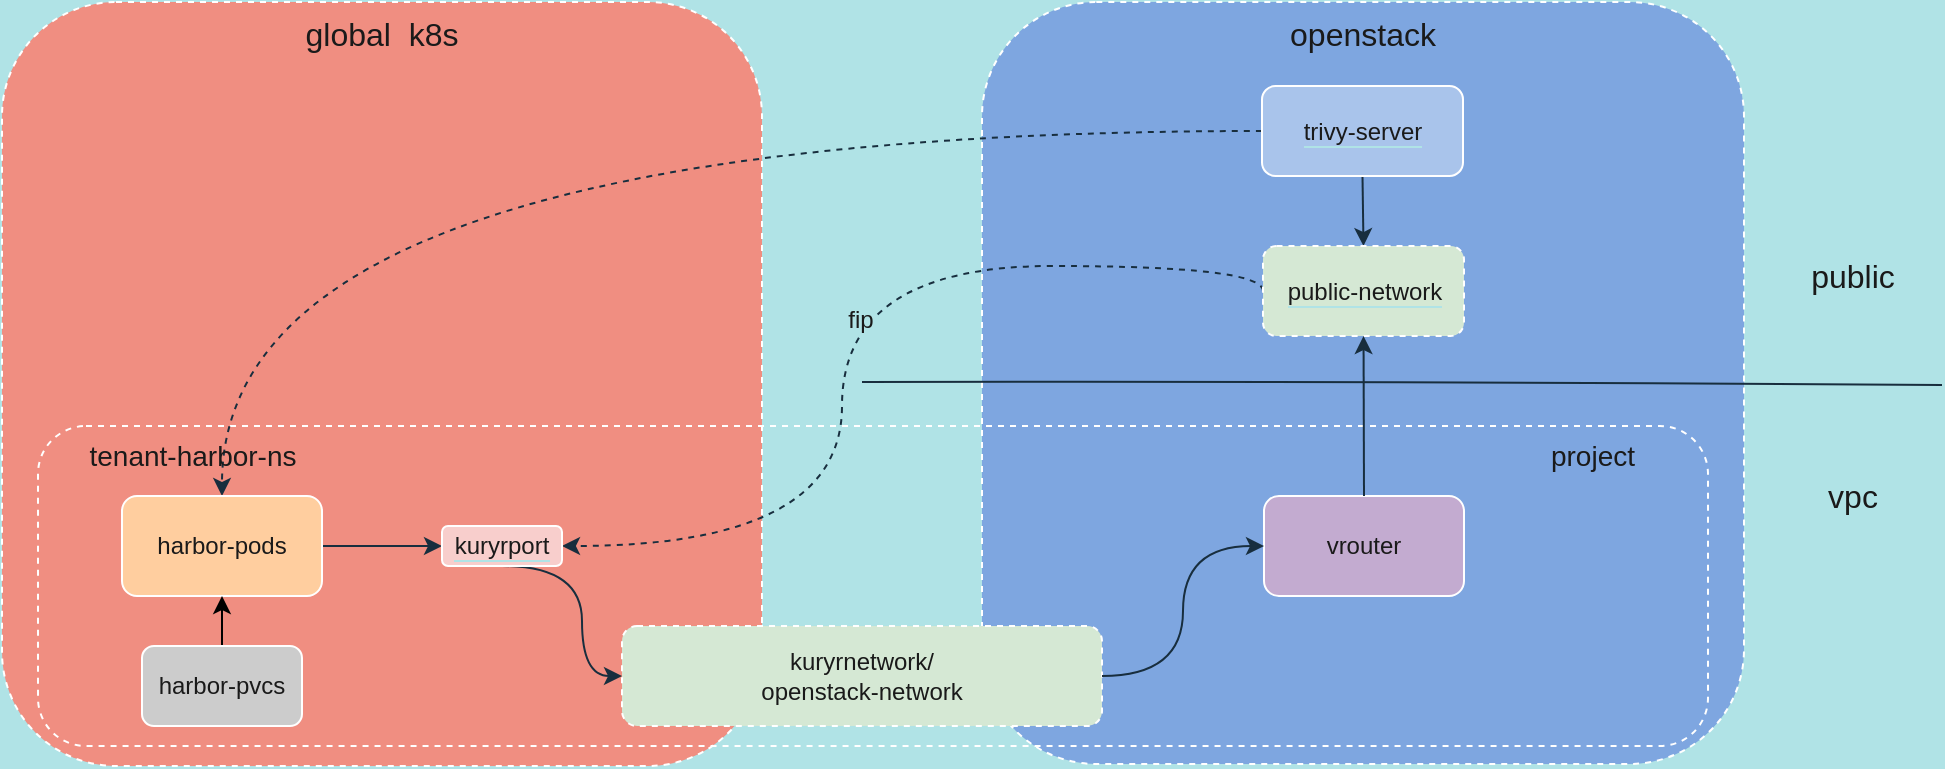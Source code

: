 <mxfile version="20.5.3" type="github">
  <diagram id="Bw5U5ilo471GasQTLUOP" name="第 1 页">
    <mxGraphModel dx="1188" dy="711" grid="1" gridSize="10" guides="1" tooltips="1" connect="1" arrows="1" fold="1" page="1" pageScale="1" pageWidth="827" pageHeight="1169" background="#B0E3E6" math="0" shadow="0">
      <root>
        <mxCell id="0" />
        <mxCell id="1" parent="0" />
        <mxCell id="jF7H6Y1LhgNsABGmbEs7-26" value="global &amp;nbsp;k8s" style="rounded=1;whiteSpace=wrap;html=1;fontSize=16;dashed=1;verticalAlign=top;fillColor=#F08E81;strokeColor=#FFFFFF;fontColor=#1A1A1A;" parent="1" vertex="1">
          <mxGeometry x="100" y="498" width="380" height="382" as="geometry" />
        </mxCell>
        <mxCell id="jF7H6Y1LhgNsABGmbEs7-3" value="&lt;font style=&quot;font-size: 16px;&quot;&gt;openstack&lt;/font&gt;" style="whiteSpace=wrap;html=1;aspect=fixed;dashed=1;align=center;verticalAlign=top;rounded=1;fillColor=#7EA6E0;strokeColor=#FFFFFF;fontColor=#1A1A1A;" parent="1" vertex="1">
          <mxGeometry x="590" y="498" width="381" height="381" as="geometry" />
        </mxCell>
        <mxCell id="jF7H6Y1LhgNsABGmbEs7-9" value="" style="endArrow=none;html=1;rounded=1;fontSize=12;curved=1;labelBackgroundColor=#B0E3E6;strokeColor=#182E3E;fontColor=#1A1A1A;" parent="1" edge="1">
          <mxGeometry width="50" height="50" relative="1" as="geometry">
            <mxPoint x="530" y="688" as="sourcePoint" />
            <mxPoint x="1070" y="689.5" as="targetPoint" />
            <Array as="points">
              <mxPoint x="800" y="687.5" />
            </Array>
          </mxGeometry>
        </mxCell>
        <mxCell id="jF7H6Y1LhgNsABGmbEs7-11" value="public" style="text;html=1;resizable=0;autosize=1;align=center;verticalAlign=middle;points=[];fillColor=none;strokeColor=none;rounded=1;fontSize=16;fontColor=#1A1A1A;" parent="1" vertex="1">
          <mxGeometry x="990" y="620" width="70" height="30" as="geometry" />
        </mxCell>
        <mxCell id="jF7H6Y1LhgNsABGmbEs7-12" value="vpc" style="text;html=1;resizable=0;autosize=1;align=center;verticalAlign=middle;points=[];fillColor=none;strokeColor=none;rounded=1;fontSize=16;fontColor=#1A1A1A;" parent="1" vertex="1">
          <mxGeometry x="1000" y="730" width="50" height="30" as="geometry" />
        </mxCell>
        <mxCell id="jF7H6Y1LhgNsABGmbEs7-40" style="edgeStyle=orthogonalEdgeStyle;curved=1;rounded=1;orthogonalLoop=1;jettySize=auto;html=1;exitX=0.5;exitY=1;exitDx=0;exitDy=0;entryX=0.5;entryY=0;entryDx=0;entryDy=0;fontSize=14;labelBackgroundColor=#B0E3E6;strokeColor=#182E3E;fontColor=#1A1A1A;" parent="1" source="jF7H6Y1LhgNsABGmbEs7-34" target="jF7H6Y1LhgNsABGmbEs7-38" edge="1">
          <mxGeometry relative="1" as="geometry" />
        </mxCell>
        <mxCell id="jF7H6Y1LhgNsABGmbEs7-43" value="" style="rounded=1;whiteSpace=wrap;html=1;dashed=1;labelBackgroundColor=#B0E3E6;fontSize=14;verticalAlign=top;fillColor=none;strokeColor=#FFFFFF;fontColor=#1A1A1A;" parent="1" vertex="1">
          <mxGeometry x="118" y="710" width="835" height="160" as="geometry" />
        </mxCell>
        <mxCell id="jF7H6Y1LhgNsABGmbEs7-44" style="edgeStyle=orthogonalEdgeStyle;curved=1;rounded=1;orthogonalLoop=1;jettySize=auto;html=1;exitX=0;exitY=0.5;exitDx=0;exitDy=0;entryX=0.5;entryY=0;entryDx=0;entryDy=0;dashed=1;fontSize=14;labelBackgroundColor=#B0E3E6;strokeColor=#182E3E;fontColor=#1A1A1A;" parent="1" source="jF7H6Y1LhgNsABGmbEs7-34" target="jF7H6Y1LhgNsABGmbEs7-14" edge="1">
          <mxGeometry relative="1" as="geometry" />
        </mxCell>
        <mxCell id="jF7H6Y1LhgNsABGmbEs7-48" style="edgeStyle=orthogonalEdgeStyle;curved=1;rounded=1;orthogonalLoop=1;jettySize=auto;html=1;exitX=0;exitY=0.5;exitDx=0;exitDy=0;entryX=1;entryY=0.5;entryDx=0;entryDy=0;fontSize=12;dashed=1;labelBackgroundColor=#B0E3E6;strokeColor=#182E3E;fontColor=#1A1A1A;" parent="1" source="jF7H6Y1LhgNsABGmbEs7-38" target="jF7H6Y1LhgNsABGmbEs7-45" edge="1">
          <mxGeometry relative="1" as="geometry">
            <Array as="points">
              <mxPoint x="731" y="630" />
              <mxPoint x="520" y="630" />
              <mxPoint x="520" y="770" />
            </Array>
          </mxGeometry>
        </mxCell>
        <mxCell id="jF7H6Y1LhgNsABGmbEs7-49" value="fip" style="edgeLabel;html=1;align=center;verticalAlign=middle;resizable=0;points=[];fontSize=12;labelBackgroundColor=#B0E3E6;fontColor=#1A1A1A;" parent="jF7H6Y1LhgNsABGmbEs7-48" vertex="1" connectable="0">
          <mxGeometry x="-0.005" y="9" relative="1" as="geometry">
            <mxPoint as="offset" />
          </mxGeometry>
        </mxCell>
        <mxCell id="jF7H6Y1LhgNsABGmbEs7-38" value="&lt;span style=&quot;background-color: rgb(213, 232, 212);&quot;&gt;public-network&lt;/span&gt;" style="rounded=1;whiteSpace=wrap;html=1;labelBackgroundColor=#B0E3E6;fontSize=12;dashed=1;fillColor=#D5E8D4;strokeColor=#FFFFFF;fontColor=#1A1A1A;" parent="1" vertex="1">
          <mxGeometry x="730.5" y="620" width="100.5" height="45" as="geometry" />
        </mxCell>
        <mxCell id="jF7H6Y1LhgNsABGmbEs7-46" style="edgeStyle=orthogonalEdgeStyle;curved=1;rounded=1;orthogonalLoop=1;jettySize=auto;html=1;exitX=1;exitY=0.5;exitDx=0;exitDy=0;entryX=0;entryY=0.5;entryDx=0;entryDy=0;fontSize=12;labelBackgroundColor=#B0E3E6;strokeColor=#182E3E;fontColor=#1A1A1A;" parent="1" source="jF7H6Y1LhgNsABGmbEs7-14" target="jF7H6Y1LhgNsABGmbEs7-45" edge="1">
          <mxGeometry relative="1" as="geometry" />
        </mxCell>
        <mxCell id="jF7H6Y1LhgNsABGmbEs7-14" value="harbor-pods" style="rounded=1;whiteSpace=wrap;html=1;fontSize=12;fillColor=#FFCE9F;strokeColor=#FFFFFF;fontColor=#1A1A1A;" parent="1" vertex="1">
          <mxGeometry x="160" y="745" width="100" height="50" as="geometry" />
        </mxCell>
        <mxCell id="-fVl2y54sio7S9Z7-DYn-2" style="edgeStyle=orthogonalEdgeStyle;rounded=0;orthogonalLoop=1;jettySize=auto;html=1;exitX=0.5;exitY=0;exitDx=0;exitDy=0;entryX=0.5;entryY=1;entryDx=0;entryDy=0;" edge="1" parent="1" source="jF7H6Y1LhgNsABGmbEs7-15" target="jF7H6Y1LhgNsABGmbEs7-14">
          <mxGeometry relative="1" as="geometry" />
        </mxCell>
        <mxCell id="jF7H6Y1LhgNsABGmbEs7-15" value="harbor-pvcs" style="rounded=1;whiteSpace=wrap;html=1;fontSize=12;fillColor=#CCCCCC;strokeColor=#FFFFFF;fontColor=#1A1A1A;" parent="1" vertex="1">
          <mxGeometry x="170" y="820" width="80" height="40" as="geometry" />
        </mxCell>
        <mxCell id="jF7H6Y1LhgNsABGmbEs7-5" value="kuryrnetwork/&lt;br&gt;openstack-network" style="rounded=1;whiteSpace=wrap;html=1;fontSize=12;dashed=1;fillColor=#D5E8D4;strokeColor=#FFFFFF;fontColor=#1A1A1A;" parent="1" vertex="1">
          <mxGeometry x="410" y="810" width="240" height="50" as="geometry" />
        </mxCell>
        <mxCell id="jF7H6Y1LhgNsABGmbEs7-47" style="edgeStyle=orthogonalEdgeStyle;curved=1;rounded=1;orthogonalLoop=1;jettySize=auto;html=1;exitX=0.5;exitY=1;exitDx=0;exitDy=0;entryX=0;entryY=0.5;entryDx=0;entryDy=0;fontSize=12;labelBackgroundColor=#B0E3E6;strokeColor=#182E3E;fontColor=#1A1A1A;" parent="1" source="jF7H6Y1LhgNsABGmbEs7-45" target="jF7H6Y1LhgNsABGmbEs7-5" edge="1">
          <mxGeometry relative="1" as="geometry">
            <Array as="points">
              <mxPoint x="390" y="780" />
              <mxPoint x="390" y="835" />
            </Array>
          </mxGeometry>
        </mxCell>
        <mxCell id="jF7H6Y1LhgNsABGmbEs7-45" value="&lt;span style=&quot;background-color: rgb(248, 206, 204);&quot;&gt;kuryrport&lt;/span&gt;" style="rounded=1;whiteSpace=wrap;html=1;labelBackgroundColor=#B0E3E6;fontSize=12;fillColor=#F8CECC;strokeColor=#FFFFFF;fontColor=#1A1A1A;" parent="1" vertex="1">
          <mxGeometry x="320" y="760" width="60" height="20" as="geometry" />
        </mxCell>
        <mxCell id="jF7H6Y1LhgNsABGmbEs7-22" value="vrouter" style="rounded=1;whiteSpace=wrap;html=1;fontSize=12;fillColor=#C3ABD0;strokeColor=#FFFFFF;fontColor=#1A1A1A;" parent="1" vertex="1">
          <mxGeometry x="731" y="745" width="100" height="50" as="geometry" />
        </mxCell>
        <mxCell id="jF7H6Y1LhgNsABGmbEs7-23" style="edgeStyle=orthogonalEdgeStyle;curved=1;rounded=1;orthogonalLoop=1;jettySize=auto;html=1;exitX=1;exitY=0.5;exitDx=0;exitDy=0;entryX=0;entryY=0.5;entryDx=0;entryDy=0;fontSize=16;labelBackgroundColor=#B0E3E6;strokeColor=#182E3E;fontColor=#1A1A1A;" parent="1" source="jF7H6Y1LhgNsABGmbEs7-5" target="jF7H6Y1LhgNsABGmbEs7-22" edge="1">
          <mxGeometry relative="1" as="geometry" />
        </mxCell>
        <mxCell id="jF7H6Y1LhgNsABGmbEs7-39" style="edgeStyle=orthogonalEdgeStyle;curved=1;rounded=1;orthogonalLoop=1;jettySize=auto;html=1;exitX=0.5;exitY=0;exitDx=0;exitDy=0;entryX=0.5;entryY=1;entryDx=0;entryDy=0;fontSize=14;labelBackgroundColor=#B0E3E6;strokeColor=#182E3E;fontColor=#1A1A1A;" parent="1" source="jF7H6Y1LhgNsABGmbEs7-22" target="jF7H6Y1LhgNsABGmbEs7-38" edge="1">
          <mxGeometry relative="1" as="geometry" />
        </mxCell>
        <mxCell id="-fVl2y54sio7S9Z7-DYn-3" value="&lt;span style=&quot;caret-color: rgb(26, 26, 26); color: rgb(26, 26, 26); font-family: Helvetica; font-size: 14px; font-style: normal; font-variant-caps: normal; font-weight: 400; letter-spacing: normal; text-align: center; text-indent: 0px; text-transform: none; word-spacing: 0px; -webkit-text-stroke-width: 0px; text-decoration: none; float: none; display: inline !important;&quot;&gt;tenant-harbor-ns&lt;/span&gt;" style="text;html=1;align=center;verticalAlign=middle;resizable=0;points=[];autosize=1;strokeColor=none;fillColor=none;labelBackgroundColor=none;" vertex="1" parent="1">
          <mxGeometry x="130" y="710" width="130" height="30" as="geometry" />
        </mxCell>
        <mxCell id="jF7H6Y1LhgNsABGmbEs7-34" value="&lt;span style=&quot;background-color: rgb(169, 196, 235);&quot;&gt;trivy-server&lt;/span&gt;" style="rounded=1;whiteSpace=wrap;html=1;labelBackgroundColor=#B0E3E6;fontSize=12;fillColor=#A9C4EB;strokeColor=#FFFFFF;fontColor=#1A1A1A;" parent="1" vertex="1">
          <mxGeometry x="730" y="540" width="100.5" height="45" as="geometry" />
        </mxCell>
        <mxCell id="-fVl2y54sio7S9Z7-DYn-4" value="&lt;font color=&quot;#1a1a1a&quot;&gt;&lt;span style=&quot;caret-color: rgb(26, 26, 26); font-size: 14px;&quot;&gt;project&lt;/span&gt;&lt;/font&gt;" style="text;html=1;align=center;verticalAlign=middle;resizable=0;points=[];autosize=1;strokeColor=none;fillColor=none;labelBackgroundColor=none;" vertex="1" parent="1">
          <mxGeometry x="860" y="710" width="70" height="30" as="geometry" />
        </mxCell>
      </root>
    </mxGraphModel>
  </diagram>
</mxfile>
